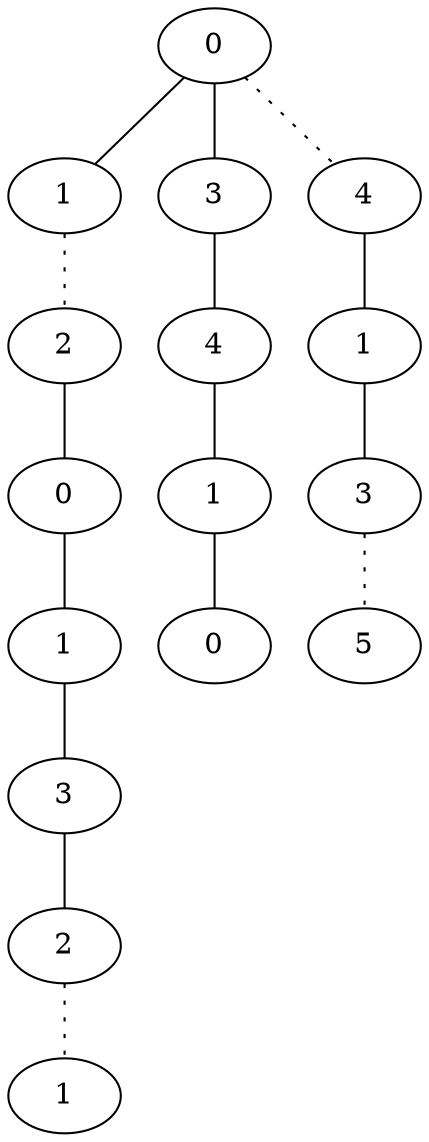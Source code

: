 graph {
a0[label=0];
a1[label=1];
a2[label=2];
a3[label=0];
a4[label=1];
a5[label=3];
a6[label=2];
a7[label=1];
a8[label=3];
a9[label=4];
a10[label=1];
a11[label=0];
a12[label=4];
a13[label=1];
a14[label=3];
a15[label=5];
a0 -- a1;
a0 -- a8;
a0 -- a12 [style=dotted];
a1 -- a2 [style=dotted];
a2 -- a3;
a3 -- a4;
a4 -- a5;
a5 -- a6;
a6 -- a7 [style=dotted];
a8 -- a9;
a9 -- a10;
a10 -- a11;
a12 -- a13;
a13 -- a14;
a14 -- a15 [style=dotted];
}
